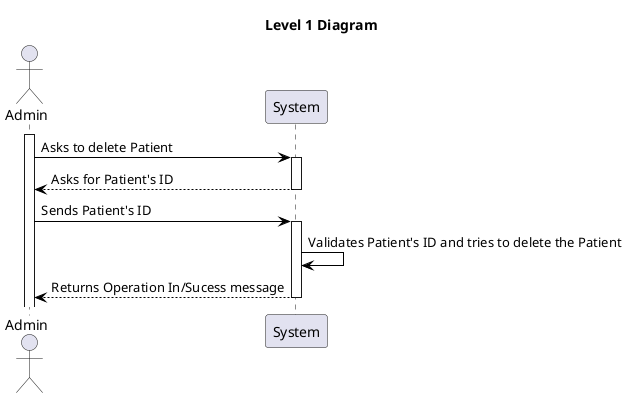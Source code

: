 @startuml level_1

title Level 1 Diagram

hide empty members
'skinparam Linetype ortho

skinparam class {
    BackgroundColor<<valueObject>> #D6EAF8
    BackgroundColor<<root>> #FDEBD0
    BackgroundColor<<service>> #D1F2EB
    BackgroundColor #FEF9E7
    ArrowColor Black
}

skinparam package {
    BackgroundColor #EBF5FB
}

actor Admin as A

activate A
A -> System: Asks to delete Patient
activate System
System --> A: Asks for Patient's ID
deactivate System
A -> System: Sends Patient's ID
activate System
System -> System: Validates Patient's ID and tries to delete the Patient
System --> A: Returns Operation In/Sucess message
deactivate System

@enduml

@enduml